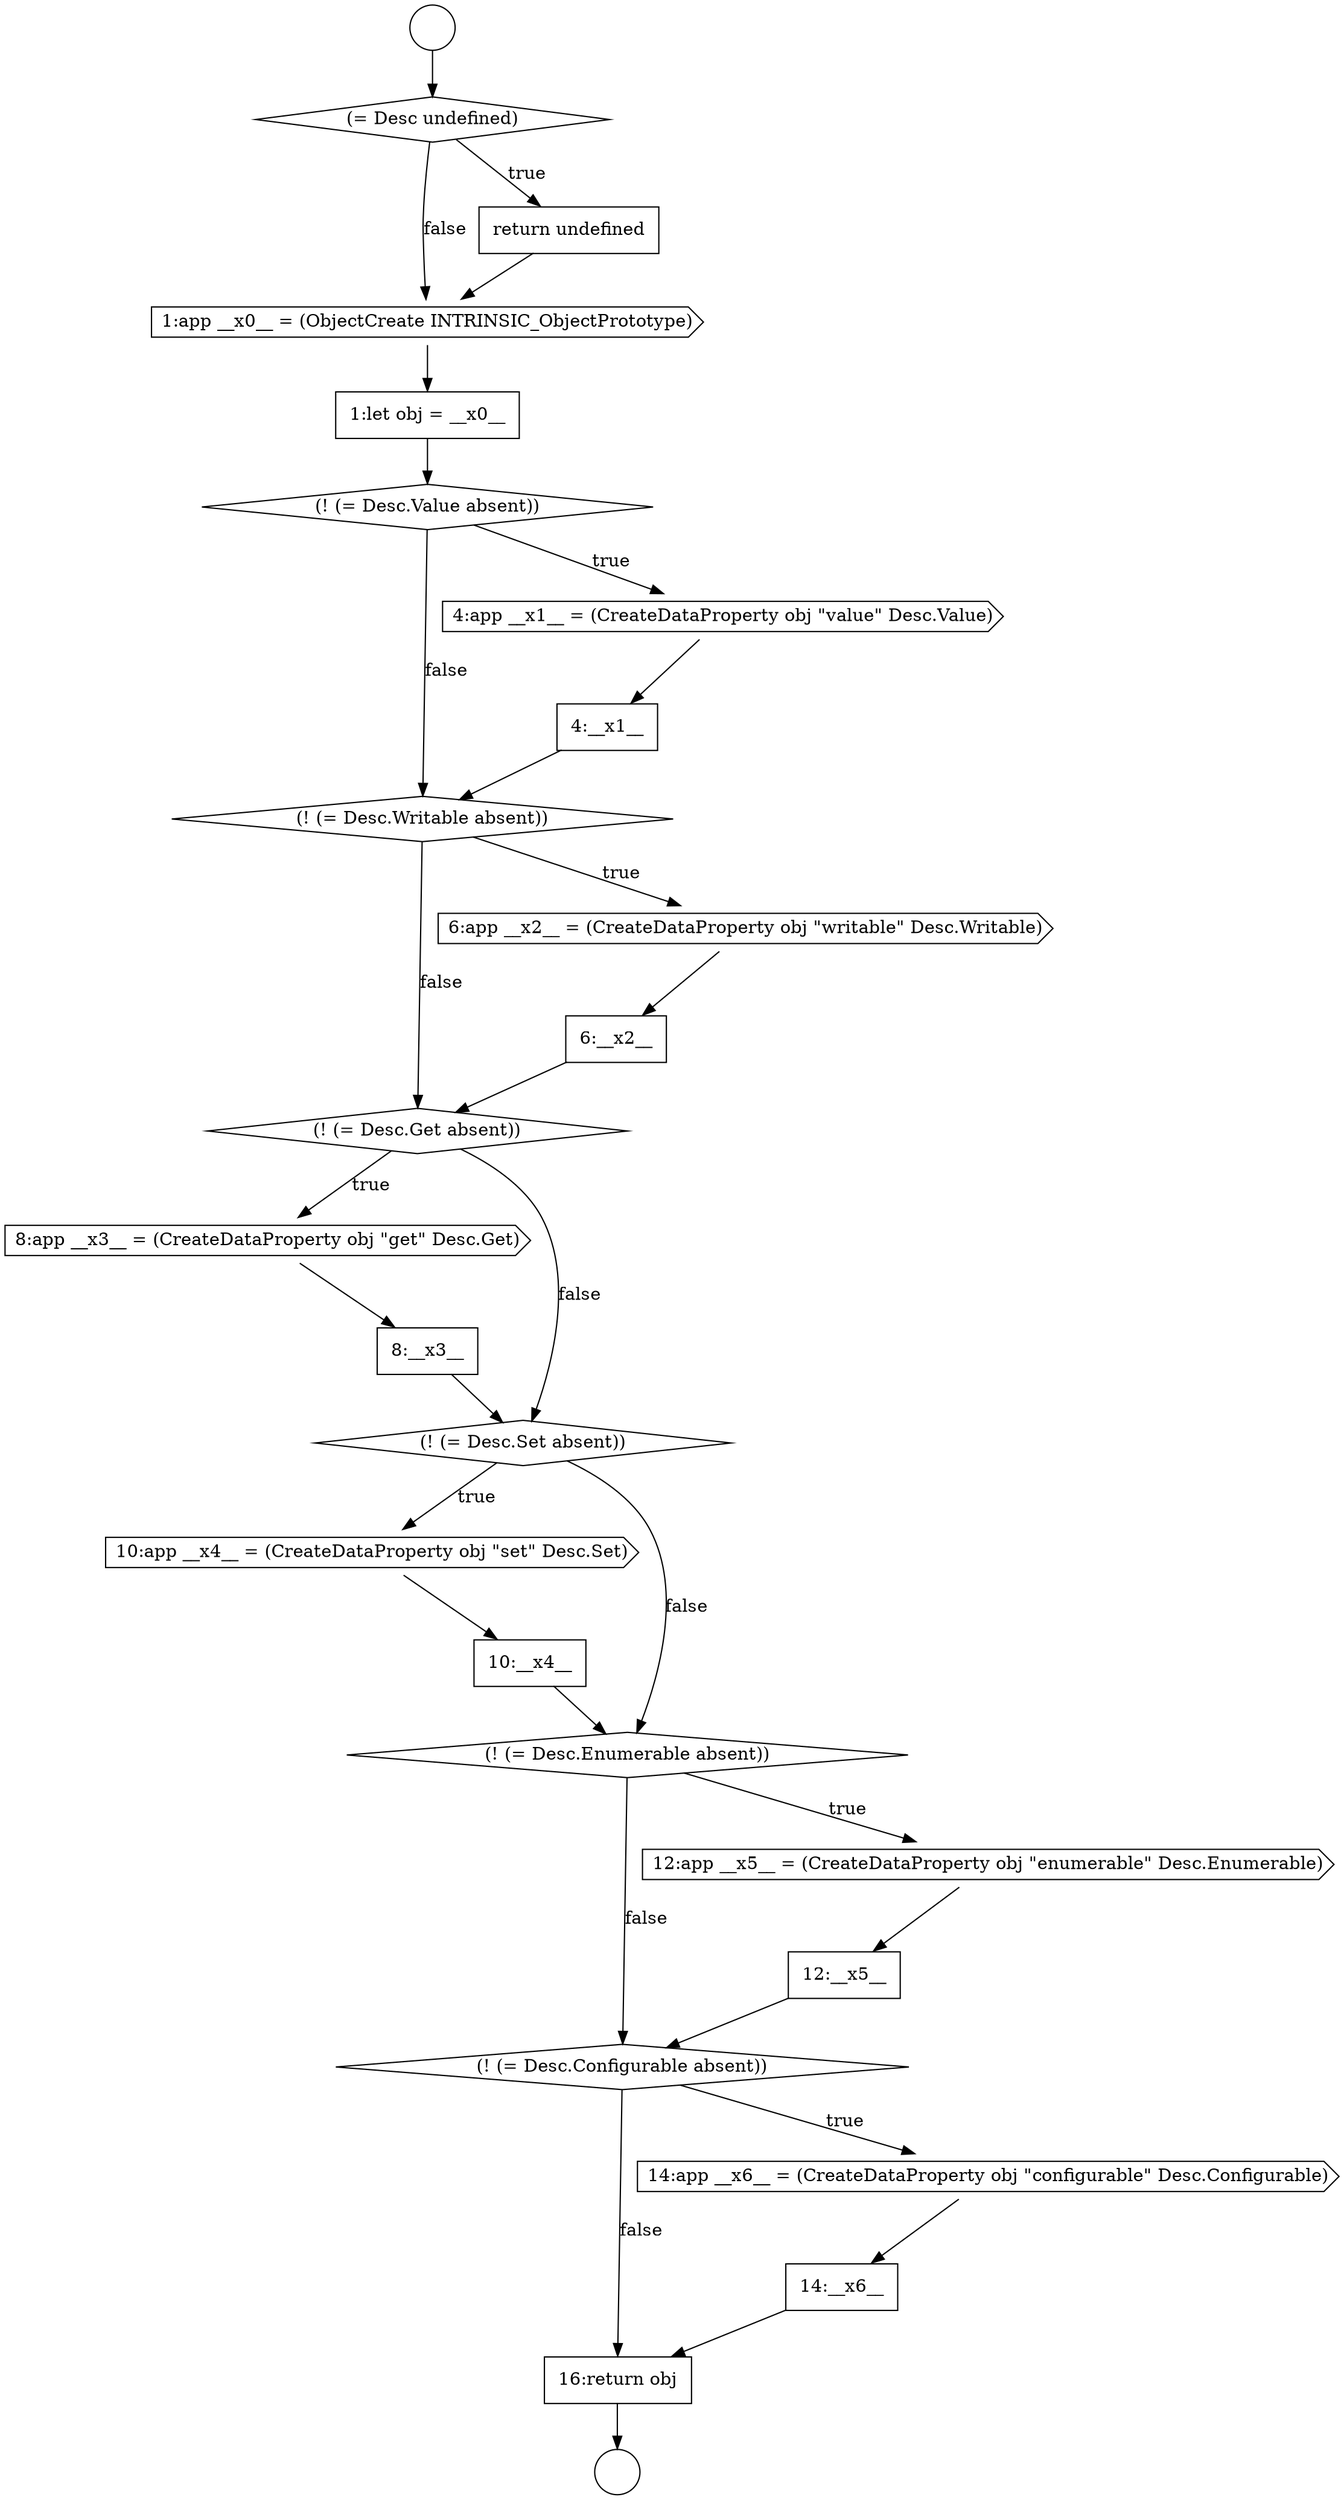 digraph {
  node138 [shape=diamond, label=<<font color="black">(= Desc undefined)</font>> color="black" fillcolor="white" style=filled]
  node157 [shape=diamond, label=<<font color="black">(! (= Desc.Configurable absent))</font>> color="black" fillcolor="white" style=filled]
  node152 [shape=cds, label=<<font color="black">10:app __x4__ = (CreateDataProperty obj &quot;set&quot; Desc.Set)</font>> color="black" fillcolor="white" style=filled]
  node147 [shape=none, margin=0, label=<<font color="black">
    <table border="0" cellborder="1" cellspacing="0" cellpadding="10">
      <tr><td align="left">6:__x2__</td></tr>
    </table>
  </font>> color="black" fillcolor="white" style=filled]
  node145 [shape=diamond, label=<<font color="black">(! (= Desc.Writable absent))</font>> color="black" fillcolor="white" style=filled]
  node150 [shape=none, margin=0, label=<<font color="black">
    <table border="0" cellborder="1" cellspacing="0" cellpadding="10">
      <tr><td align="left">8:__x3__</td></tr>
    </table>
  </font>> color="black" fillcolor="white" style=filled]
  node136 [shape=circle label=" " color="black" fillcolor="white" style=filled]
  node142 [shape=diamond, label=<<font color="black">(! (= Desc.Value absent))</font>> color="black" fillcolor="white" style=filled]
  node153 [shape=none, margin=0, label=<<font color="black">
    <table border="0" cellborder="1" cellspacing="0" cellpadding="10">
      <tr><td align="left">10:__x4__</td></tr>
    </table>
  </font>> color="black" fillcolor="white" style=filled]
  node160 [shape=none, margin=0, label=<<font color="black">
    <table border="0" cellborder="1" cellspacing="0" cellpadding="10">
      <tr><td align="left">16:return obj</td></tr>
    </table>
  </font>> color="black" fillcolor="white" style=filled]
  node137 [shape=circle label=" " color="black" fillcolor="white" style=filled]
  node156 [shape=none, margin=0, label=<<font color="black">
    <table border="0" cellborder="1" cellspacing="0" cellpadding="10">
      <tr><td align="left">12:__x5__</td></tr>
    </table>
  </font>> color="black" fillcolor="white" style=filled]
  node141 [shape=none, margin=0, label=<<font color="black">
    <table border="0" cellborder="1" cellspacing="0" cellpadding="10">
      <tr><td align="left">1:let obj = __x0__</td></tr>
    </table>
  </font>> color="black" fillcolor="white" style=filled]
  node148 [shape=diamond, label=<<font color="black">(! (= Desc.Get absent))</font>> color="black" fillcolor="white" style=filled]
  node149 [shape=cds, label=<<font color="black">8:app __x3__ = (CreateDataProperty obj &quot;get&quot; Desc.Get)</font>> color="black" fillcolor="white" style=filled]
  node144 [shape=none, margin=0, label=<<font color="black">
    <table border="0" cellborder="1" cellspacing="0" cellpadding="10">
      <tr><td align="left">4:__x1__</td></tr>
    </table>
  </font>> color="black" fillcolor="white" style=filled]
  node159 [shape=none, margin=0, label=<<font color="black">
    <table border="0" cellborder="1" cellspacing="0" cellpadding="10">
      <tr><td align="left">14:__x6__</td></tr>
    </table>
  </font>> color="black" fillcolor="white" style=filled]
  node140 [shape=cds, label=<<font color="black">1:app __x0__ = (ObjectCreate INTRINSIC_ObjectPrototype)</font>> color="black" fillcolor="white" style=filled]
  node155 [shape=cds, label=<<font color="black">12:app __x5__ = (CreateDataProperty obj &quot;enumerable&quot; Desc.Enumerable)</font>> color="black" fillcolor="white" style=filled]
  node154 [shape=diamond, label=<<font color="black">(! (= Desc.Enumerable absent))</font>> color="black" fillcolor="white" style=filled]
  node143 [shape=cds, label=<<font color="black">4:app __x1__ = (CreateDataProperty obj &quot;value&quot; Desc.Value)</font>> color="black" fillcolor="white" style=filled]
  node158 [shape=cds, label=<<font color="black">14:app __x6__ = (CreateDataProperty obj &quot;configurable&quot; Desc.Configurable)</font>> color="black" fillcolor="white" style=filled]
  node139 [shape=none, margin=0, label=<<font color="black">
    <table border="0" cellborder="1" cellspacing="0" cellpadding="10">
      <tr><td align="left">return undefined</td></tr>
    </table>
  </font>> color="black" fillcolor="white" style=filled]
  node151 [shape=diamond, label=<<font color="black">(! (= Desc.Set absent))</font>> color="black" fillcolor="white" style=filled]
  node146 [shape=cds, label=<<font color="black">6:app __x2__ = (CreateDataProperty obj &quot;writable&quot; Desc.Writable)</font>> color="black" fillcolor="white" style=filled]
  node151 -> node152 [label=<<font color="black">true</font>> color="black"]
  node151 -> node154 [label=<<font color="black">false</font>> color="black"]
  node138 -> node139 [label=<<font color="black">true</font>> color="black"]
  node138 -> node140 [label=<<font color="black">false</font>> color="black"]
  node149 -> node150 [ color="black"]
  node153 -> node154 [ color="black"]
  node136 -> node138 [ color="black"]
  node142 -> node143 [label=<<font color="black">true</font>> color="black"]
  node142 -> node145 [label=<<font color="black">false</font>> color="black"]
  node146 -> node147 [ color="black"]
  node148 -> node149 [label=<<font color="black">true</font>> color="black"]
  node148 -> node151 [label=<<font color="black">false</font>> color="black"]
  node141 -> node142 [ color="black"]
  node160 -> node137 [ color="black"]
  node156 -> node157 [ color="black"]
  node155 -> node156 [ color="black"]
  node159 -> node160 [ color="black"]
  node144 -> node145 [ color="black"]
  node147 -> node148 [ color="black"]
  node150 -> node151 [ color="black"]
  node158 -> node159 [ color="black"]
  node157 -> node158 [label=<<font color="black">true</font>> color="black"]
  node157 -> node160 [label=<<font color="black">false</font>> color="black"]
  node152 -> node153 [ color="black"]
  node145 -> node146 [label=<<font color="black">true</font>> color="black"]
  node145 -> node148 [label=<<font color="black">false</font>> color="black"]
  node154 -> node155 [label=<<font color="black">true</font>> color="black"]
  node154 -> node157 [label=<<font color="black">false</font>> color="black"]
  node140 -> node141 [ color="black"]
  node139 -> node140 [ color="black"]
  node143 -> node144 [ color="black"]
}
